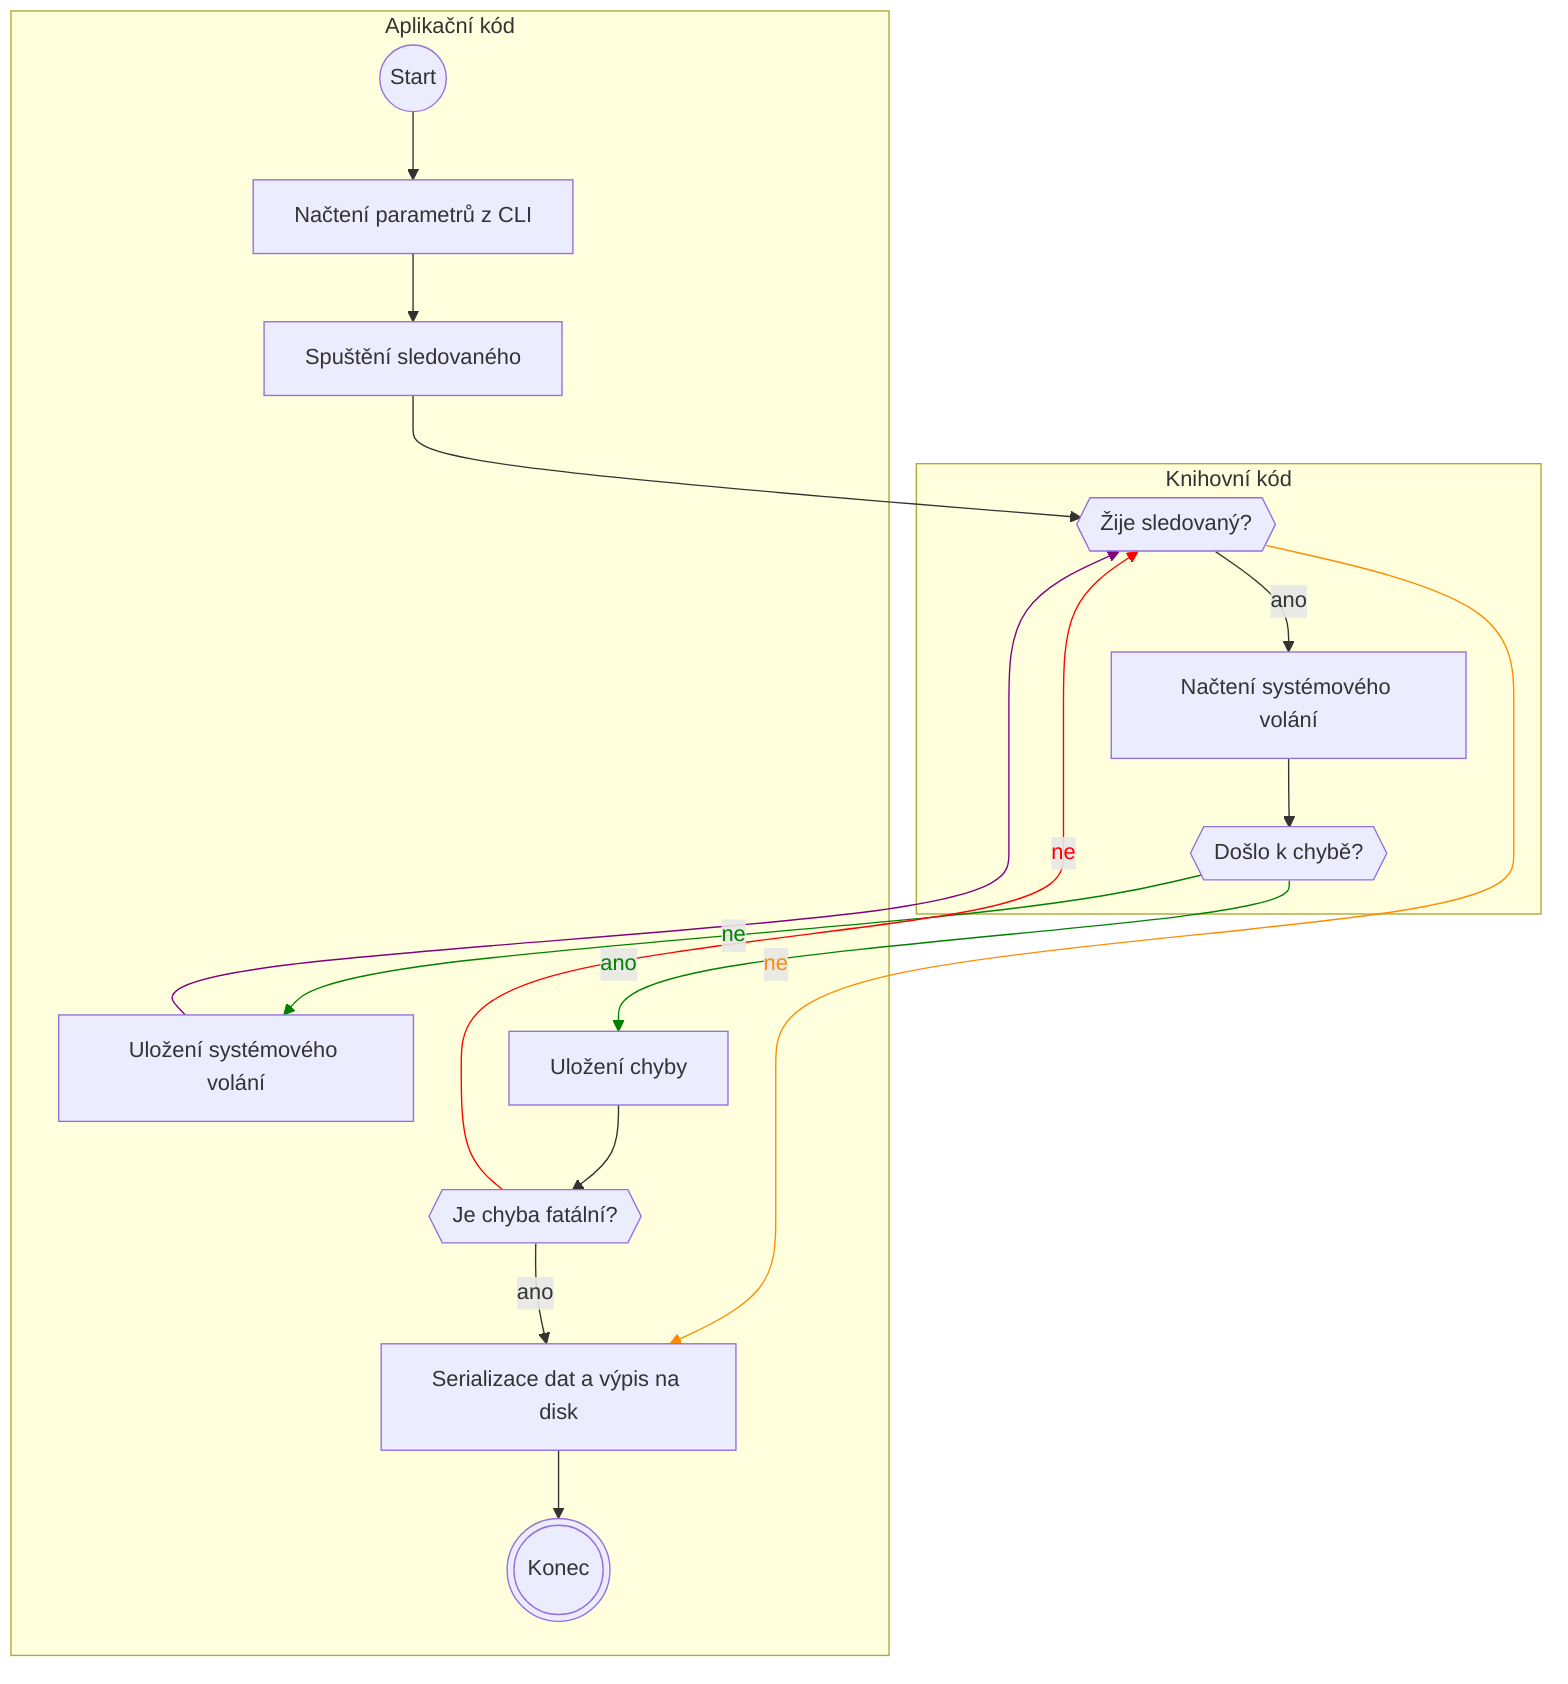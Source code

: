 flowchart TD
    subgraph app [Aplikační kód]
    start((Start))
    load_cli[Načtení parametrů z CLI]
    run_tracee[Spuštění sledovaného]
    serialize[Serializace dat a výpis na disk]
    sys_save[Uložení systémového volání]
    sys_error[Uložení chyby]
    is_fatal{{Je chyba fatální?}}
    pend(((Konec)))
    end
    subgraph lib [Knihovní kód]
    sys_read[Načtení systémového volání]
    error_occured{{Došlo k chybě?}}
    is_alive{{Žije sledovaný?}}
    end
    
    start --> load_cli
    load_cli --> run_tracee
    run_tracee --> is_alive
    is_alive -- ano --> sys_read
    sys_read --> error_occured

    is_alive -- ne --> serialize

    error_occured -- ano --> sys_error
    error_occured -- ne --> sys_save
    sys_error --> is_fatal

    is_fatal -- ano --> serialize
    is_fatal -- ne --> is_alive
    sys_save --> is_alive

    serialize --> pend

    linkStyle 6,7 stroke:green,color:green
    linkStyle 10 stroke:red,color:red
    linkStyle 11 stroke:purple
    linkStyle 5 stroke:darkorange,color:darkorange